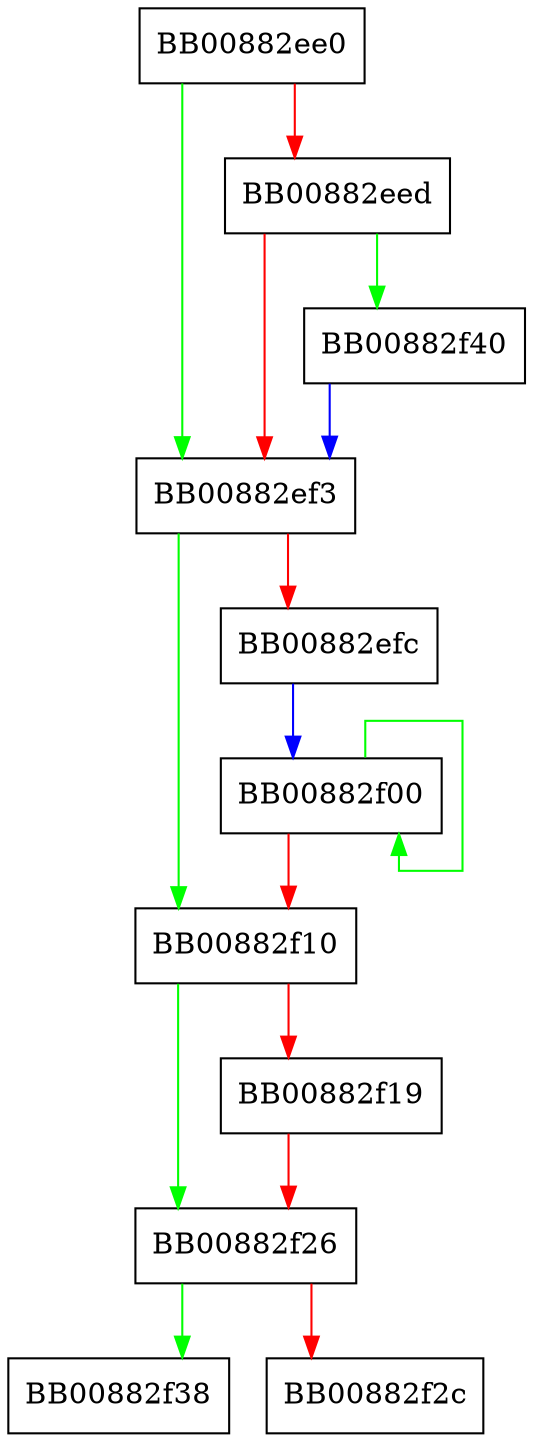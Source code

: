 digraph _IO_default_finish {
  node [shape="box"];
  graph [splines=ortho];
  BB00882ee0 -> BB00882ef3 [color="green"];
  BB00882ee0 -> BB00882eed [color="red"];
  BB00882eed -> BB00882f40 [color="green"];
  BB00882eed -> BB00882ef3 [color="red"];
  BB00882ef3 -> BB00882f10 [color="green"];
  BB00882ef3 -> BB00882efc [color="red"];
  BB00882efc -> BB00882f00 [color="blue"];
  BB00882f00 -> BB00882f00 [color="green"];
  BB00882f00 -> BB00882f10 [color="red"];
  BB00882f10 -> BB00882f26 [color="green"];
  BB00882f10 -> BB00882f19 [color="red"];
  BB00882f19 -> BB00882f26 [color="red"];
  BB00882f26 -> BB00882f38 [color="green"];
  BB00882f26 -> BB00882f2c [color="red"];
  BB00882f40 -> BB00882ef3 [color="blue"];
}